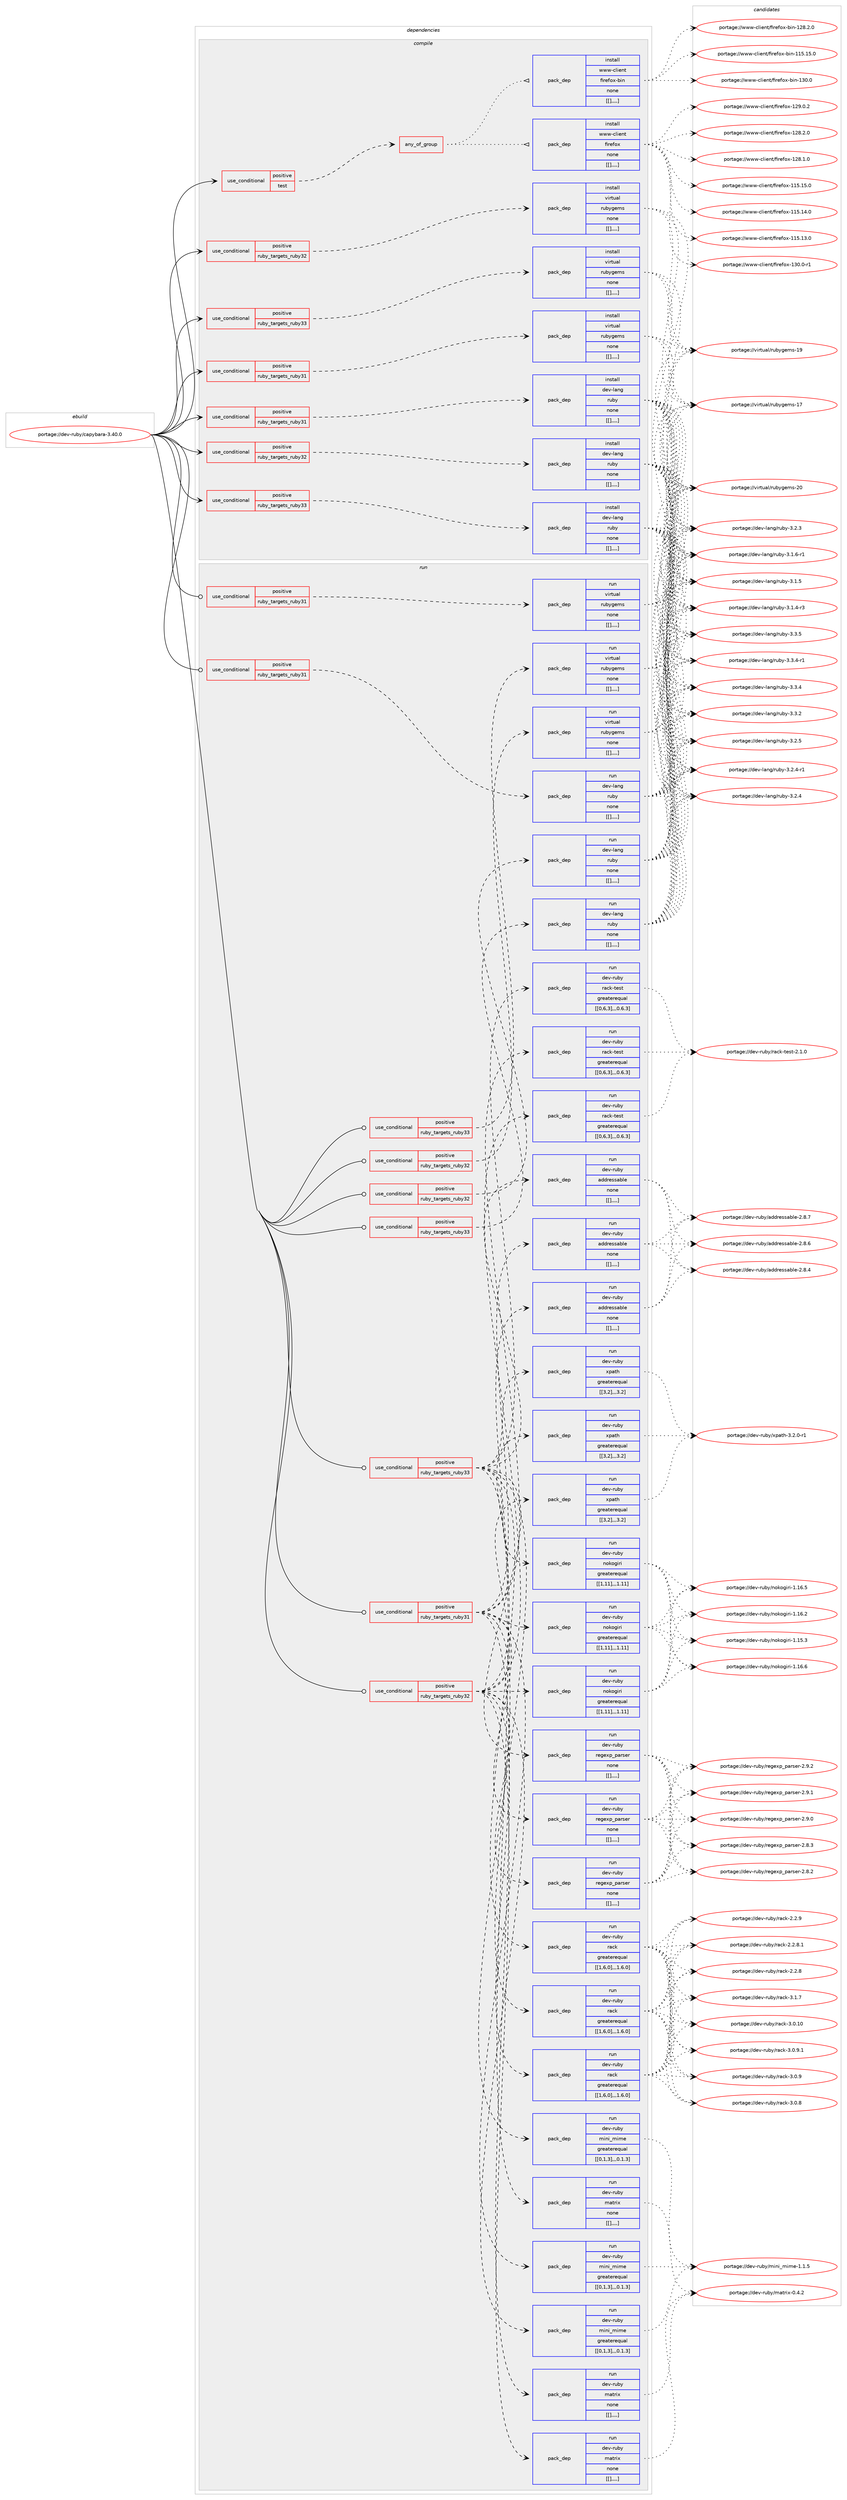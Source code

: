 digraph prolog {

# *************
# Graph options
# *************

newrank=true;
concentrate=true;
compound=true;
graph [rankdir=LR,fontname=Helvetica,fontsize=10,ranksep=1.5];#, ranksep=2.5, nodesep=0.2];
edge  [arrowhead=vee];
node  [fontname=Helvetica,fontsize=10];

# **********
# The ebuild
# **********

subgraph cluster_leftcol {
color=gray;
label=<<i>ebuild</i>>;
id [label="portage://dev-ruby/capybara-3.40.0", color=red, width=4, href="../dev-ruby/capybara-3.40.0.svg"];
}

# ****************
# The dependencies
# ****************

subgraph cluster_midcol {
color=gray;
label=<<i>dependencies</i>>;
subgraph cluster_compile {
fillcolor="#eeeeee";
style=filled;
label=<<i>compile</i>>;
subgraph cond46509 {
dependency181033 [label=<<TABLE BORDER="0" CELLBORDER="1" CELLSPACING="0" CELLPADDING="4"><TR><TD ROWSPAN="3" CELLPADDING="10">use_conditional</TD></TR><TR><TD>positive</TD></TR><TR><TD>ruby_targets_ruby31</TD></TR></TABLE>>, shape=none, color=red];
subgraph pack133240 {
dependency181034 [label=<<TABLE BORDER="0" CELLBORDER="1" CELLSPACING="0" CELLPADDING="4" WIDTH="220"><TR><TD ROWSPAN="6" CELLPADDING="30">pack_dep</TD></TR><TR><TD WIDTH="110">install</TD></TR><TR><TD>dev-lang</TD></TR><TR><TD>ruby</TD></TR><TR><TD>none</TD></TR><TR><TD>[[],,,,]</TD></TR></TABLE>>, shape=none, color=blue];
}
dependency181033:e -> dependency181034:w [weight=20,style="dashed",arrowhead="vee"];
}
id:e -> dependency181033:w [weight=20,style="solid",arrowhead="vee"];
subgraph cond46510 {
dependency181035 [label=<<TABLE BORDER="0" CELLBORDER="1" CELLSPACING="0" CELLPADDING="4"><TR><TD ROWSPAN="3" CELLPADDING="10">use_conditional</TD></TR><TR><TD>positive</TD></TR><TR><TD>ruby_targets_ruby31</TD></TR></TABLE>>, shape=none, color=red];
subgraph pack133241 {
dependency181036 [label=<<TABLE BORDER="0" CELLBORDER="1" CELLSPACING="0" CELLPADDING="4" WIDTH="220"><TR><TD ROWSPAN="6" CELLPADDING="30">pack_dep</TD></TR><TR><TD WIDTH="110">install</TD></TR><TR><TD>virtual</TD></TR><TR><TD>rubygems</TD></TR><TR><TD>none</TD></TR><TR><TD>[[],,,,]</TD></TR></TABLE>>, shape=none, color=blue];
}
dependency181035:e -> dependency181036:w [weight=20,style="dashed",arrowhead="vee"];
}
id:e -> dependency181035:w [weight=20,style="solid",arrowhead="vee"];
subgraph cond46511 {
dependency181037 [label=<<TABLE BORDER="0" CELLBORDER="1" CELLSPACING="0" CELLPADDING="4"><TR><TD ROWSPAN="3" CELLPADDING="10">use_conditional</TD></TR><TR><TD>positive</TD></TR><TR><TD>ruby_targets_ruby32</TD></TR></TABLE>>, shape=none, color=red];
subgraph pack133242 {
dependency181038 [label=<<TABLE BORDER="0" CELLBORDER="1" CELLSPACING="0" CELLPADDING="4" WIDTH="220"><TR><TD ROWSPAN="6" CELLPADDING="30">pack_dep</TD></TR><TR><TD WIDTH="110">install</TD></TR><TR><TD>dev-lang</TD></TR><TR><TD>ruby</TD></TR><TR><TD>none</TD></TR><TR><TD>[[],,,,]</TD></TR></TABLE>>, shape=none, color=blue];
}
dependency181037:e -> dependency181038:w [weight=20,style="dashed",arrowhead="vee"];
}
id:e -> dependency181037:w [weight=20,style="solid",arrowhead="vee"];
subgraph cond46512 {
dependency181039 [label=<<TABLE BORDER="0" CELLBORDER="1" CELLSPACING="0" CELLPADDING="4"><TR><TD ROWSPAN="3" CELLPADDING="10">use_conditional</TD></TR><TR><TD>positive</TD></TR><TR><TD>ruby_targets_ruby32</TD></TR></TABLE>>, shape=none, color=red];
subgraph pack133243 {
dependency181040 [label=<<TABLE BORDER="0" CELLBORDER="1" CELLSPACING="0" CELLPADDING="4" WIDTH="220"><TR><TD ROWSPAN="6" CELLPADDING="30">pack_dep</TD></TR><TR><TD WIDTH="110">install</TD></TR><TR><TD>virtual</TD></TR><TR><TD>rubygems</TD></TR><TR><TD>none</TD></TR><TR><TD>[[],,,,]</TD></TR></TABLE>>, shape=none, color=blue];
}
dependency181039:e -> dependency181040:w [weight=20,style="dashed",arrowhead="vee"];
}
id:e -> dependency181039:w [weight=20,style="solid",arrowhead="vee"];
subgraph cond46513 {
dependency181041 [label=<<TABLE BORDER="0" CELLBORDER="1" CELLSPACING="0" CELLPADDING="4"><TR><TD ROWSPAN="3" CELLPADDING="10">use_conditional</TD></TR><TR><TD>positive</TD></TR><TR><TD>ruby_targets_ruby33</TD></TR></TABLE>>, shape=none, color=red];
subgraph pack133244 {
dependency181042 [label=<<TABLE BORDER="0" CELLBORDER="1" CELLSPACING="0" CELLPADDING="4" WIDTH="220"><TR><TD ROWSPAN="6" CELLPADDING="30">pack_dep</TD></TR><TR><TD WIDTH="110">install</TD></TR><TR><TD>dev-lang</TD></TR><TR><TD>ruby</TD></TR><TR><TD>none</TD></TR><TR><TD>[[],,,,]</TD></TR></TABLE>>, shape=none, color=blue];
}
dependency181041:e -> dependency181042:w [weight=20,style="dashed",arrowhead="vee"];
}
id:e -> dependency181041:w [weight=20,style="solid",arrowhead="vee"];
subgraph cond46514 {
dependency181043 [label=<<TABLE BORDER="0" CELLBORDER="1" CELLSPACING="0" CELLPADDING="4"><TR><TD ROWSPAN="3" CELLPADDING="10">use_conditional</TD></TR><TR><TD>positive</TD></TR><TR><TD>ruby_targets_ruby33</TD></TR></TABLE>>, shape=none, color=red];
subgraph pack133245 {
dependency181044 [label=<<TABLE BORDER="0" CELLBORDER="1" CELLSPACING="0" CELLPADDING="4" WIDTH="220"><TR><TD ROWSPAN="6" CELLPADDING="30">pack_dep</TD></TR><TR><TD WIDTH="110">install</TD></TR><TR><TD>virtual</TD></TR><TR><TD>rubygems</TD></TR><TR><TD>none</TD></TR><TR><TD>[[],,,,]</TD></TR></TABLE>>, shape=none, color=blue];
}
dependency181043:e -> dependency181044:w [weight=20,style="dashed",arrowhead="vee"];
}
id:e -> dependency181043:w [weight=20,style="solid",arrowhead="vee"];
subgraph cond46515 {
dependency181045 [label=<<TABLE BORDER="0" CELLBORDER="1" CELLSPACING="0" CELLPADDING="4"><TR><TD ROWSPAN="3" CELLPADDING="10">use_conditional</TD></TR><TR><TD>positive</TD></TR><TR><TD>test</TD></TR></TABLE>>, shape=none, color=red];
subgraph any1134 {
dependency181046 [label=<<TABLE BORDER="0" CELLBORDER="1" CELLSPACING="0" CELLPADDING="4"><TR><TD CELLPADDING="10">any_of_group</TD></TR></TABLE>>, shape=none, color=red];subgraph pack133246 {
dependency181047 [label=<<TABLE BORDER="0" CELLBORDER="1" CELLSPACING="0" CELLPADDING="4" WIDTH="220"><TR><TD ROWSPAN="6" CELLPADDING="30">pack_dep</TD></TR><TR><TD WIDTH="110">install</TD></TR><TR><TD>www-client</TD></TR><TR><TD>firefox</TD></TR><TR><TD>none</TD></TR><TR><TD>[[],,,,]</TD></TR></TABLE>>, shape=none, color=blue];
}
dependency181046:e -> dependency181047:w [weight=20,style="dotted",arrowhead="oinv"];
subgraph pack133247 {
dependency181048 [label=<<TABLE BORDER="0" CELLBORDER="1" CELLSPACING="0" CELLPADDING="4" WIDTH="220"><TR><TD ROWSPAN="6" CELLPADDING="30">pack_dep</TD></TR><TR><TD WIDTH="110">install</TD></TR><TR><TD>www-client</TD></TR><TR><TD>firefox-bin</TD></TR><TR><TD>none</TD></TR><TR><TD>[[],,,,]</TD></TR></TABLE>>, shape=none, color=blue];
}
dependency181046:e -> dependency181048:w [weight=20,style="dotted",arrowhead="oinv"];
}
dependency181045:e -> dependency181046:w [weight=20,style="dashed",arrowhead="vee"];
}
id:e -> dependency181045:w [weight=20,style="solid",arrowhead="vee"];
}
subgraph cluster_compileandrun {
fillcolor="#eeeeee";
style=filled;
label=<<i>compile and run</i>>;
}
subgraph cluster_run {
fillcolor="#eeeeee";
style=filled;
label=<<i>run</i>>;
subgraph cond46516 {
dependency181049 [label=<<TABLE BORDER="0" CELLBORDER="1" CELLSPACING="0" CELLPADDING="4"><TR><TD ROWSPAN="3" CELLPADDING="10">use_conditional</TD></TR><TR><TD>positive</TD></TR><TR><TD>ruby_targets_ruby31</TD></TR></TABLE>>, shape=none, color=red];
subgraph pack133248 {
dependency181050 [label=<<TABLE BORDER="0" CELLBORDER="1" CELLSPACING="0" CELLPADDING="4" WIDTH="220"><TR><TD ROWSPAN="6" CELLPADDING="30">pack_dep</TD></TR><TR><TD WIDTH="110">run</TD></TR><TR><TD>dev-lang</TD></TR><TR><TD>ruby</TD></TR><TR><TD>none</TD></TR><TR><TD>[[],,,,]</TD></TR></TABLE>>, shape=none, color=blue];
}
dependency181049:e -> dependency181050:w [weight=20,style="dashed",arrowhead="vee"];
}
id:e -> dependency181049:w [weight=20,style="solid",arrowhead="odot"];
subgraph cond46517 {
dependency181051 [label=<<TABLE BORDER="0" CELLBORDER="1" CELLSPACING="0" CELLPADDING="4"><TR><TD ROWSPAN="3" CELLPADDING="10">use_conditional</TD></TR><TR><TD>positive</TD></TR><TR><TD>ruby_targets_ruby31</TD></TR></TABLE>>, shape=none, color=red];
subgraph pack133249 {
dependency181052 [label=<<TABLE BORDER="0" CELLBORDER="1" CELLSPACING="0" CELLPADDING="4" WIDTH="220"><TR><TD ROWSPAN="6" CELLPADDING="30">pack_dep</TD></TR><TR><TD WIDTH="110">run</TD></TR><TR><TD>dev-ruby</TD></TR><TR><TD>addressable</TD></TR><TR><TD>none</TD></TR><TR><TD>[[],,,,]</TD></TR></TABLE>>, shape=none, color=blue];
}
dependency181051:e -> dependency181052:w [weight=20,style="dashed",arrowhead="vee"];
subgraph pack133250 {
dependency181053 [label=<<TABLE BORDER="0" CELLBORDER="1" CELLSPACING="0" CELLPADDING="4" WIDTH="220"><TR><TD ROWSPAN="6" CELLPADDING="30">pack_dep</TD></TR><TR><TD WIDTH="110">run</TD></TR><TR><TD>dev-ruby</TD></TR><TR><TD>matrix</TD></TR><TR><TD>none</TD></TR><TR><TD>[[],,,,]</TD></TR></TABLE>>, shape=none, color=blue];
}
dependency181051:e -> dependency181053:w [weight=20,style="dashed",arrowhead="vee"];
subgraph pack133251 {
dependency181054 [label=<<TABLE BORDER="0" CELLBORDER="1" CELLSPACING="0" CELLPADDING="4" WIDTH="220"><TR><TD ROWSPAN="6" CELLPADDING="30">pack_dep</TD></TR><TR><TD WIDTH="110">run</TD></TR><TR><TD>dev-ruby</TD></TR><TR><TD>mini_mime</TD></TR><TR><TD>greaterequal</TD></TR><TR><TD>[[0,1,3],,,0.1.3]</TD></TR></TABLE>>, shape=none, color=blue];
}
dependency181051:e -> dependency181054:w [weight=20,style="dashed",arrowhead="vee"];
subgraph pack133252 {
dependency181055 [label=<<TABLE BORDER="0" CELLBORDER="1" CELLSPACING="0" CELLPADDING="4" WIDTH="220"><TR><TD ROWSPAN="6" CELLPADDING="30">pack_dep</TD></TR><TR><TD WIDTH="110">run</TD></TR><TR><TD>dev-ruby</TD></TR><TR><TD>nokogiri</TD></TR><TR><TD>greaterequal</TD></TR><TR><TD>[[1,11],,,1.11]</TD></TR></TABLE>>, shape=none, color=blue];
}
dependency181051:e -> dependency181055:w [weight=20,style="dashed",arrowhead="vee"];
subgraph pack133253 {
dependency181056 [label=<<TABLE BORDER="0" CELLBORDER="1" CELLSPACING="0" CELLPADDING="4" WIDTH="220"><TR><TD ROWSPAN="6" CELLPADDING="30">pack_dep</TD></TR><TR><TD WIDTH="110">run</TD></TR><TR><TD>dev-ruby</TD></TR><TR><TD>rack</TD></TR><TR><TD>greaterequal</TD></TR><TR><TD>[[1,6,0],,,1.6.0]</TD></TR></TABLE>>, shape=none, color=blue];
}
dependency181051:e -> dependency181056:w [weight=20,style="dashed",arrowhead="vee"];
subgraph pack133254 {
dependency181057 [label=<<TABLE BORDER="0" CELLBORDER="1" CELLSPACING="0" CELLPADDING="4" WIDTH="220"><TR><TD ROWSPAN="6" CELLPADDING="30">pack_dep</TD></TR><TR><TD WIDTH="110">run</TD></TR><TR><TD>dev-ruby</TD></TR><TR><TD>rack-test</TD></TR><TR><TD>greaterequal</TD></TR><TR><TD>[[0,6,3],,,0.6.3]</TD></TR></TABLE>>, shape=none, color=blue];
}
dependency181051:e -> dependency181057:w [weight=20,style="dashed",arrowhead="vee"];
subgraph pack133255 {
dependency181058 [label=<<TABLE BORDER="0" CELLBORDER="1" CELLSPACING="0" CELLPADDING="4" WIDTH="220"><TR><TD ROWSPAN="6" CELLPADDING="30">pack_dep</TD></TR><TR><TD WIDTH="110">run</TD></TR><TR><TD>dev-ruby</TD></TR><TR><TD>regexp_parser</TD></TR><TR><TD>none</TD></TR><TR><TD>[[],,,,]</TD></TR></TABLE>>, shape=none, color=blue];
}
dependency181051:e -> dependency181058:w [weight=20,style="dashed",arrowhead="vee"];
subgraph pack133256 {
dependency181059 [label=<<TABLE BORDER="0" CELLBORDER="1" CELLSPACING="0" CELLPADDING="4" WIDTH="220"><TR><TD ROWSPAN="6" CELLPADDING="30">pack_dep</TD></TR><TR><TD WIDTH="110">run</TD></TR><TR><TD>dev-ruby</TD></TR><TR><TD>xpath</TD></TR><TR><TD>greaterequal</TD></TR><TR><TD>[[3,2],,,3.2]</TD></TR></TABLE>>, shape=none, color=blue];
}
dependency181051:e -> dependency181059:w [weight=20,style="dashed",arrowhead="vee"];
}
id:e -> dependency181051:w [weight=20,style="solid",arrowhead="odot"];
subgraph cond46518 {
dependency181060 [label=<<TABLE BORDER="0" CELLBORDER="1" CELLSPACING="0" CELLPADDING="4"><TR><TD ROWSPAN="3" CELLPADDING="10">use_conditional</TD></TR><TR><TD>positive</TD></TR><TR><TD>ruby_targets_ruby31</TD></TR></TABLE>>, shape=none, color=red];
subgraph pack133257 {
dependency181061 [label=<<TABLE BORDER="0" CELLBORDER="1" CELLSPACING="0" CELLPADDING="4" WIDTH="220"><TR><TD ROWSPAN="6" CELLPADDING="30">pack_dep</TD></TR><TR><TD WIDTH="110">run</TD></TR><TR><TD>virtual</TD></TR><TR><TD>rubygems</TD></TR><TR><TD>none</TD></TR><TR><TD>[[],,,,]</TD></TR></TABLE>>, shape=none, color=blue];
}
dependency181060:e -> dependency181061:w [weight=20,style="dashed",arrowhead="vee"];
}
id:e -> dependency181060:w [weight=20,style="solid",arrowhead="odot"];
subgraph cond46519 {
dependency181062 [label=<<TABLE BORDER="0" CELLBORDER="1" CELLSPACING="0" CELLPADDING="4"><TR><TD ROWSPAN="3" CELLPADDING="10">use_conditional</TD></TR><TR><TD>positive</TD></TR><TR><TD>ruby_targets_ruby32</TD></TR></TABLE>>, shape=none, color=red];
subgraph pack133258 {
dependency181063 [label=<<TABLE BORDER="0" CELLBORDER="1" CELLSPACING="0" CELLPADDING="4" WIDTH="220"><TR><TD ROWSPAN="6" CELLPADDING="30">pack_dep</TD></TR><TR><TD WIDTH="110">run</TD></TR><TR><TD>dev-lang</TD></TR><TR><TD>ruby</TD></TR><TR><TD>none</TD></TR><TR><TD>[[],,,,]</TD></TR></TABLE>>, shape=none, color=blue];
}
dependency181062:e -> dependency181063:w [weight=20,style="dashed",arrowhead="vee"];
}
id:e -> dependency181062:w [weight=20,style="solid",arrowhead="odot"];
subgraph cond46520 {
dependency181064 [label=<<TABLE BORDER="0" CELLBORDER="1" CELLSPACING="0" CELLPADDING="4"><TR><TD ROWSPAN="3" CELLPADDING="10">use_conditional</TD></TR><TR><TD>positive</TD></TR><TR><TD>ruby_targets_ruby32</TD></TR></TABLE>>, shape=none, color=red];
subgraph pack133259 {
dependency181065 [label=<<TABLE BORDER="0" CELLBORDER="1" CELLSPACING="0" CELLPADDING="4" WIDTH="220"><TR><TD ROWSPAN="6" CELLPADDING="30">pack_dep</TD></TR><TR><TD WIDTH="110">run</TD></TR><TR><TD>dev-ruby</TD></TR><TR><TD>addressable</TD></TR><TR><TD>none</TD></TR><TR><TD>[[],,,,]</TD></TR></TABLE>>, shape=none, color=blue];
}
dependency181064:e -> dependency181065:w [weight=20,style="dashed",arrowhead="vee"];
subgraph pack133260 {
dependency181066 [label=<<TABLE BORDER="0" CELLBORDER="1" CELLSPACING="0" CELLPADDING="4" WIDTH="220"><TR><TD ROWSPAN="6" CELLPADDING="30">pack_dep</TD></TR><TR><TD WIDTH="110">run</TD></TR><TR><TD>dev-ruby</TD></TR><TR><TD>matrix</TD></TR><TR><TD>none</TD></TR><TR><TD>[[],,,,]</TD></TR></TABLE>>, shape=none, color=blue];
}
dependency181064:e -> dependency181066:w [weight=20,style="dashed",arrowhead="vee"];
subgraph pack133261 {
dependency181067 [label=<<TABLE BORDER="0" CELLBORDER="1" CELLSPACING="0" CELLPADDING="4" WIDTH="220"><TR><TD ROWSPAN="6" CELLPADDING="30">pack_dep</TD></TR><TR><TD WIDTH="110">run</TD></TR><TR><TD>dev-ruby</TD></TR><TR><TD>mini_mime</TD></TR><TR><TD>greaterequal</TD></TR><TR><TD>[[0,1,3],,,0.1.3]</TD></TR></TABLE>>, shape=none, color=blue];
}
dependency181064:e -> dependency181067:w [weight=20,style="dashed",arrowhead="vee"];
subgraph pack133262 {
dependency181068 [label=<<TABLE BORDER="0" CELLBORDER="1" CELLSPACING="0" CELLPADDING="4" WIDTH="220"><TR><TD ROWSPAN="6" CELLPADDING="30">pack_dep</TD></TR><TR><TD WIDTH="110">run</TD></TR><TR><TD>dev-ruby</TD></TR><TR><TD>nokogiri</TD></TR><TR><TD>greaterequal</TD></TR><TR><TD>[[1,11],,,1.11]</TD></TR></TABLE>>, shape=none, color=blue];
}
dependency181064:e -> dependency181068:w [weight=20,style="dashed",arrowhead="vee"];
subgraph pack133263 {
dependency181069 [label=<<TABLE BORDER="0" CELLBORDER="1" CELLSPACING="0" CELLPADDING="4" WIDTH="220"><TR><TD ROWSPAN="6" CELLPADDING="30">pack_dep</TD></TR><TR><TD WIDTH="110">run</TD></TR><TR><TD>dev-ruby</TD></TR><TR><TD>rack</TD></TR><TR><TD>greaterequal</TD></TR><TR><TD>[[1,6,0],,,1.6.0]</TD></TR></TABLE>>, shape=none, color=blue];
}
dependency181064:e -> dependency181069:w [weight=20,style="dashed",arrowhead="vee"];
subgraph pack133264 {
dependency181070 [label=<<TABLE BORDER="0" CELLBORDER="1" CELLSPACING="0" CELLPADDING="4" WIDTH="220"><TR><TD ROWSPAN="6" CELLPADDING="30">pack_dep</TD></TR><TR><TD WIDTH="110">run</TD></TR><TR><TD>dev-ruby</TD></TR><TR><TD>rack-test</TD></TR><TR><TD>greaterequal</TD></TR><TR><TD>[[0,6,3],,,0.6.3]</TD></TR></TABLE>>, shape=none, color=blue];
}
dependency181064:e -> dependency181070:w [weight=20,style="dashed",arrowhead="vee"];
subgraph pack133265 {
dependency181071 [label=<<TABLE BORDER="0" CELLBORDER="1" CELLSPACING="0" CELLPADDING="4" WIDTH="220"><TR><TD ROWSPAN="6" CELLPADDING="30">pack_dep</TD></TR><TR><TD WIDTH="110">run</TD></TR><TR><TD>dev-ruby</TD></TR><TR><TD>regexp_parser</TD></TR><TR><TD>none</TD></TR><TR><TD>[[],,,,]</TD></TR></TABLE>>, shape=none, color=blue];
}
dependency181064:e -> dependency181071:w [weight=20,style="dashed",arrowhead="vee"];
subgraph pack133266 {
dependency181072 [label=<<TABLE BORDER="0" CELLBORDER="1" CELLSPACING="0" CELLPADDING="4" WIDTH="220"><TR><TD ROWSPAN="6" CELLPADDING="30">pack_dep</TD></TR><TR><TD WIDTH="110">run</TD></TR><TR><TD>dev-ruby</TD></TR><TR><TD>xpath</TD></TR><TR><TD>greaterequal</TD></TR><TR><TD>[[3,2],,,3.2]</TD></TR></TABLE>>, shape=none, color=blue];
}
dependency181064:e -> dependency181072:w [weight=20,style="dashed",arrowhead="vee"];
}
id:e -> dependency181064:w [weight=20,style="solid",arrowhead="odot"];
subgraph cond46521 {
dependency181073 [label=<<TABLE BORDER="0" CELLBORDER="1" CELLSPACING="0" CELLPADDING="4"><TR><TD ROWSPAN="3" CELLPADDING="10">use_conditional</TD></TR><TR><TD>positive</TD></TR><TR><TD>ruby_targets_ruby32</TD></TR></TABLE>>, shape=none, color=red];
subgraph pack133267 {
dependency181074 [label=<<TABLE BORDER="0" CELLBORDER="1" CELLSPACING="0" CELLPADDING="4" WIDTH="220"><TR><TD ROWSPAN="6" CELLPADDING="30">pack_dep</TD></TR><TR><TD WIDTH="110">run</TD></TR><TR><TD>virtual</TD></TR><TR><TD>rubygems</TD></TR><TR><TD>none</TD></TR><TR><TD>[[],,,,]</TD></TR></TABLE>>, shape=none, color=blue];
}
dependency181073:e -> dependency181074:w [weight=20,style="dashed",arrowhead="vee"];
}
id:e -> dependency181073:w [weight=20,style="solid",arrowhead="odot"];
subgraph cond46522 {
dependency181075 [label=<<TABLE BORDER="0" CELLBORDER="1" CELLSPACING="0" CELLPADDING="4"><TR><TD ROWSPAN="3" CELLPADDING="10">use_conditional</TD></TR><TR><TD>positive</TD></TR><TR><TD>ruby_targets_ruby33</TD></TR></TABLE>>, shape=none, color=red];
subgraph pack133268 {
dependency181076 [label=<<TABLE BORDER="0" CELLBORDER="1" CELLSPACING="0" CELLPADDING="4" WIDTH="220"><TR><TD ROWSPAN="6" CELLPADDING="30">pack_dep</TD></TR><TR><TD WIDTH="110">run</TD></TR><TR><TD>dev-lang</TD></TR><TR><TD>ruby</TD></TR><TR><TD>none</TD></TR><TR><TD>[[],,,,]</TD></TR></TABLE>>, shape=none, color=blue];
}
dependency181075:e -> dependency181076:w [weight=20,style="dashed",arrowhead="vee"];
}
id:e -> dependency181075:w [weight=20,style="solid",arrowhead="odot"];
subgraph cond46523 {
dependency181077 [label=<<TABLE BORDER="0" CELLBORDER="1" CELLSPACING="0" CELLPADDING="4"><TR><TD ROWSPAN="3" CELLPADDING="10">use_conditional</TD></TR><TR><TD>positive</TD></TR><TR><TD>ruby_targets_ruby33</TD></TR></TABLE>>, shape=none, color=red];
subgraph pack133269 {
dependency181078 [label=<<TABLE BORDER="0" CELLBORDER="1" CELLSPACING="0" CELLPADDING="4" WIDTH="220"><TR><TD ROWSPAN="6" CELLPADDING="30">pack_dep</TD></TR><TR><TD WIDTH="110">run</TD></TR><TR><TD>dev-ruby</TD></TR><TR><TD>addressable</TD></TR><TR><TD>none</TD></TR><TR><TD>[[],,,,]</TD></TR></TABLE>>, shape=none, color=blue];
}
dependency181077:e -> dependency181078:w [weight=20,style="dashed",arrowhead="vee"];
subgraph pack133270 {
dependency181079 [label=<<TABLE BORDER="0" CELLBORDER="1" CELLSPACING="0" CELLPADDING="4" WIDTH="220"><TR><TD ROWSPAN="6" CELLPADDING="30">pack_dep</TD></TR><TR><TD WIDTH="110">run</TD></TR><TR><TD>dev-ruby</TD></TR><TR><TD>matrix</TD></TR><TR><TD>none</TD></TR><TR><TD>[[],,,,]</TD></TR></TABLE>>, shape=none, color=blue];
}
dependency181077:e -> dependency181079:w [weight=20,style="dashed",arrowhead="vee"];
subgraph pack133271 {
dependency181080 [label=<<TABLE BORDER="0" CELLBORDER="1" CELLSPACING="0" CELLPADDING="4" WIDTH="220"><TR><TD ROWSPAN="6" CELLPADDING="30">pack_dep</TD></TR><TR><TD WIDTH="110">run</TD></TR><TR><TD>dev-ruby</TD></TR><TR><TD>mini_mime</TD></TR><TR><TD>greaterequal</TD></TR><TR><TD>[[0,1,3],,,0.1.3]</TD></TR></TABLE>>, shape=none, color=blue];
}
dependency181077:e -> dependency181080:w [weight=20,style="dashed",arrowhead="vee"];
subgraph pack133272 {
dependency181081 [label=<<TABLE BORDER="0" CELLBORDER="1" CELLSPACING="0" CELLPADDING="4" WIDTH="220"><TR><TD ROWSPAN="6" CELLPADDING="30">pack_dep</TD></TR><TR><TD WIDTH="110">run</TD></TR><TR><TD>dev-ruby</TD></TR><TR><TD>nokogiri</TD></TR><TR><TD>greaterequal</TD></TR><TR><TD>[[1,11],,,1.11]</TD></TR></TABLE>>, shape=none, color=blue];
}
dependency181077:e -> dependency181081:w [weight=20,style="dashed",arrowhead="vee"];
subgraph pack133273 {
dependency181082 [label=<<TABLE BORDER="0" CELLBORDER="1" CELLSPACING="0" CELLPADDING="4" WIDTH="220"><TR><TD ROWSPAN="6" CELLPADDING="30">pack_dep</TD></TR><TR><TD WIDTH="110">run</TD></TR><TR><TD>dev-ruby</TD></TR><TR><TD>rack</TD></TR><TR><TD>greaterequal</TD></TR><TR><TD>[[1,6,0],,,1.6.0]</TD></TR></TABLE>>, shape=none, color=blue];
}
dependency181077:e -> dependency181082:w [weight=20,style="dashed",arrowhead="vee"];
subgraph pack133274 {
dependency181083 [label=<<TABLE BORDER="0" CELLBORDER="1" CELLSPACING="0" CELLPADDING="4" WIDTH="220"><TR><TD ROWSPAN="6" CELLPADDING="30">pack_dep</TD></TR><TR><TD WIDTH="110">run</TD></TR><TR><TD>dev-ruby</TD></TR><TR><TD>rack-test</TD></TR><TR><TD>greaterequal</TD></TR><TR><TD>[[0,6,3],,,0.6.3]</TD></TR></TABLE>>, shape=none, color=blue];
}
dependency181077:e -> dependency181083:w [weight=20,style="dashed",arrowhead="vee"];
subgraph pack133275 {
dependency181084 [label=<<TABLE BORDER="0" CELLBORDER="1" CELLSPACING="0" CELLPADDING="4" WIDTH="220"><TR><TD ROWSPAN="6" CELLPADDING="30">pack_dep</TD></TR><TR><TD WIDTH="110">run</TD></TR><TR><TD>dev-ruby</TD></TR><TR><TD>regexp_parser</TD></TR><TR><TD>none</TD></TR><TR><TD>[[],,,,]</TD></TR></TABLE>>, shape=none, color=blue];
}
dependency181077:e -> dependency181084:w [weight=20,style="dashed",arrowhead="vee"];
subgraph pack133276 {
dependency181085 [label=<<TABLE BORDER="0" CELLBORDER="1" CELLSPACING="0" CELLPADDING="4" WIDTH="220"><TR><TD ROWSPAN="6" CELLPADDING="30">pack_dep</TD></TR><TR><TD WIDTH="110">run</TD></TR><TR><TD>dev-ruby</TD></TR><TR><TD>xpath</TD></TR><TR><TD>greaterequal</TD></TR><TR><TD>[[3,2],,,3.2]</TD></TR></TABLE>>, shape=none, color=blue];
}
dependency181077:e -> dependency181085:w [weight=20,style="dashed",arrowhead="vee"];
}
id:e -> dependency181077:w [weight=20,style="solid",arrowhead="odot"];
subgraph cond46524 {
dependency181086 [label=<<TABLE BORDER="0" CELLBORDER="1" CELLSPACING="0" CELLPADDING="4"><TR><TD ROWSPAN="3" CELLPADDING="10">use_conditional</TD></TR><TR><TD>positive</TD></TR><TR><TD>ruby_targets_ruby33</TD></TR></TABLE>>, shape=none, color=red];
subgraph pack133277 {
dependency181087 [label=<<TABLE BORDER="0" CELLBORDER="1" CELLSPACING="0" CELLPADDING="4" WIDTH="220"><TR><TD ROWSPAN="6" CELLPADDING="30">pack_dep</TD></TR><TR><TD WIDTH="110">run</TD></TR><TR><TD>virtual</TD></TR><TR><TD>rubygems</TD></TR><TR><TD>none</TD></TR><TR><TD>[[],,,,]</TD></TR></TABLE>>, shape=none, color=blue];
}
dependency181086:e -> dependency181087:w [weight=20,style="dashed",arrowhead="vee"];
}
id:e -> dependency181086:w [weight=20,style="solid",arrowhead="odot"];
}
}

# **************
# The candidates
# **************

subgraph cluster_choices {
rank=same;
color=gray;
label=<<i>candidates</i>>;

subgraph choice133240 {
color=black;
nodesep=1;
choice10010111845108971101034711411798121455146514653 [label="portage://dev-lang/ruby-3.3.5", color=red, width=4,href="../dev-lang/ruby-3.3.5.svg"];
choice100101118451089711010347114117981214551465146524511449 [label="portage://dev-lang/ruby-3.3.4-r1", color=red, width=4,href="../dev-lang/ruby-3.3.4-r1.svg"];
choice10010111845108971101034711411798121455146514652 [label="portage://dev-lang/ruby-3.3.4", color=red, width=4,href="../dev-lang/ruby-3.3.4.svg"];
choice10010111845108971101034711411798121455146514650 [label="portage://dev-lang/ruby-3.3.2", color=red, width=4,href="../dev-lang/ruby-3.3.2.svg"];
choice10010111845108971101034711411798121455146504653 [label="portage://dev-lang/ruby-3.2.5", color=red, width=4,href="../dev-lang/ruby-3.2.5.svg"];
choice100101118451089711010347114117981214551465046524511449 [label="portage://dev-lang/ruby-3.2.4-r1", color=red, width=4,href="../dev-lang/ruby-3.2.4-r1.svg"];
choice10010111845108971101034711411798121455146504652 [label="portage://dev-lang/ruby-3.2.4", color=red, width=4,href="../dev-lang/ruby-3.2.4.svg"];
choice10010111845108971101034711411798121455146504651 [label="portage://dev-lang/ruby-3.2.3", color=red, width=4,href="../dev-lang/ruby-3.2.3.svg"];
choice100101118451089711010347114117981214551464946544511449 [label="portage://dev-lang/ruby-3.1.6-r1", color=red, width=4,href="../dev-lang/ruby-3.1.6-r1.svg"];
choice10010111845108971101034711411798121455146494653 [label="portage://dev-lang/ruby-3.1.5", color=red, width=4,href="../dev-lang/ruby-3.1.5.svg"];
choice100101118451089711010347114117981214551464946524511451 [label="portage://dev-lang/ruby-3.1.4-r3", color=red, width=4,href="../dev-lang/ruby-3.1.4-r3.svg"];
dependency181034:e -> choice10010111845108971101034711411798121455146514653:w [style=dotted,weight="100"];
dependency181034:e -> choice100101118451089711010347114117981214551465146524511449:w [style=dotted,weight="100"];
dependency181034:e -> choice10010111845108971101034711411798121455146514652:w [style=dotted,weight="100"];
dependency181034:e -> choice10010111845108971101034711411798121455146514650:w [style=dotted,weight="100"];
dependency181034:e -> choice10010111845108971101034711411798121455146504653:w [style=dotted,weight="100"];
dependency181034:e -> choice100101118451089711010347114117981214551465046524511449:w [style=dotted,weight="100"];
dependency181034:e -> choice10010111845108971101034711411798121455146504652:w [style=dotted,weight="100"];
dependency181034:e -> choice10010111845108971101034711411798121455146504651:w [style=dotted,weight="100"];
dependency181034:e -> choice100101118451089711010347114117981214551464946544511449:w [style=dotted,weight="100"];
dependency181034:e -> choice10010111845108971101034711411798121455146494653:w [style=dotted,weight="100"];
dependency181034:e -> choice100101118451089711010347114117981214551464946524511451:w [style=dotted,weight="100"];
}
subgraph choice133241 {
color=black;
nodesep=1;
choice118105114116117971084711411798121103101109115455048 [label="portage://virtual/rubygems-20", color=red, width=4,href="../virtual/rubygems-20.svg"];
choice118105114116117971084711411798121103101109115454957 [label="portage://virtual/rubygems-19", color=red, width=4,href="../virtual/rubygems-19.svg"];
choice118105114116117971084711411798121103101109115454955 [label="portage://virtual/rubygems-17", color=red, width=4,href="../virtual/rubygems-17.svg"];
dependency181036:e -> choice118105114116117971084711411798121103101109115455048:w [style=dotted,weight="100"];
dependency181036:e -> choice118105114116117971084711411798121103101109115454957:w [style=dotted,weight="100"];
dependency181036:e -> choice118105114116117971084711411798121103101109115454955:w [style=dotted,weight="100"];
}
subgraph choice133242 {
color=black;
nodesep=1;
choice10010111845108971101034711411798121455146514653 [label="portage://dev-lang/ruby-3.3.5", color=red, width=4,href="../dev-lang/ruby-3.3.5.svg"];
choice100101118451089711010347114117981214551465146524511449 [label="portage://dev-lang/ruby-3.3.4-r1", color=red, width=4,href="../dev-lang/ruby-3.3.4-r1.svg"];
choice10010111845108971101034711411798121455146514652 [label="portage://dev-lang/ruby-3.3.4", color=red, width=4,href="../dev-lang/ruby-3.3.4.svg"];
choice10010111845108971101034711411798121455146514650 [label="portage://dev-lang/ruby-3.3.2", color=red, width=4,href="../dev-lang/ruby-3.3.2.svg"];
choice10010111845108971101034711411798121455146504653 [label="portage://dev-lang/ruby-3.2.5", color=red, width=4,href="../dev-lang/ruby-3.2.5.svg"];
choice100101118451089711010347114117981214551465046524511449 [label="portage://dev-lang/ruby-3.2.4-r1", color=red, width=4,href="../dev-lang/ruby-3.2.4-r1.svg"];
choice10010111845108971101034711411798121455146504652 [label="portage://dev-lang/ruby-3.2.4", color=red, width=4,href="../dev-lang/ruby-3.2.4.svg"];
choice10010111845108971101034711411798121455146504651 [label="portage://dev-lang/ruby-3.2.3", color=red, width=4,href="../dev-lang/ruby-3.2.3.svg"];
choice100101118451089711010347114117981214551464946544511449 [label="portage://dev-lang/ruby-3.1.6-r1", color=red, width=4,href="../dev-lang/ruby-3.1.6-r1.svg"];
choice10010111845108971101034711411798121455146494653 [label="portage://dev-lang/ruby-3.1.5", color=red, width=4,href="../dev-lang/ruby-3.1.5.svg"];
choice100101118451089711010347114117981214551464946524511451 [label="portage://dev-lang/ruby-3.1.4-r3", color=red, width=4,href="../dev-lang/ruby-3.1.4-r3.svg"];
dependency181038:e -> choice10010111845108971101034711411798121455146514653:w [style=dotted,weight="100"];
dependency181038:e -> choice100101118451089711010347114117981214551465146524511449:w [style=dotted,weight="100"];
dependency181038:e -> choice10010111845108971101034711411798121455146514652:w [style=dotted,weight="100"];
dependency181038:e -> choice10010111845108971101034711411798121455146514650:w [style=dotted,weight="100"];
dependency181038:e -> choice10010111845108971101034711411798121455146504653:w [style=dotted,weight="100"];
dependency181038:e -> choice100101118451089711010347114117981214551465046524511449:w [style=dotted,weight="100"];
dependency181038:e -> choice10010111845108971101034711411798121455146504652:w [style=dotted,weight="100"];
dependency181038:e -> choice10010111845108971101034711411798121455146504651:w [style=dotted,weight="100"];
dependency181038:e -> choice100101118451089711010347114117981214551464946544511449:w [style=dotted,weight="100"];
dependency181038:e -> choice10010111845108971101034711411798121455146494653:w [style=dotted,weight="100"];
dependency181038:e -> choice100101118451089711010347114117981214551464946524511451:w [style=dotted,weight="100"];
}
subgraph choice133243 {
color=black;
nodesep=1;
choice118105114116117971084711411798121103101109115455048 [label="portage://virtual/rubygems-20", color=red, width=4,href="../virtual/rubygems-20.svg"];
choice118105114116117971084711411798121103101109115454957 [label="portage://virtual/rubygems-19", color=red, width=4,href="../virtual/rubygems-19.svg"];
choice118105114116117971084711411798121103101109115454955 [label="portage://virtual/rubygems-17", color=red, width=4,href="../virtual/rubygems-17.svg"];
dependency181040:e -> choice118105114116117971084711411798121103101109115455048:w [style=dotted,weight="100"];
dependency181040:e -> choice118105114116117971084711411798121103101109115454957:w [style=dotted,weight="100"];
dependency181040:e -> choice118105114116117971084711411798121103101109115454955:w [style=dotted,weight="100"];
}
subgraph choice133244 {
color=black;
nodesep=1;
choice10010111845108971101034711411798121455146514653 [label="portage://dev-lang/ruby-3.3.5", color=red, width=4,href="../dev-lang/ruby-3.3.5.svg"];
choice100101118451089711010347114117981214551465146524511449 [label="portage://dev-lang/ruby-3.3.4-r1", color=red, width=4,href="../dev-lang/ruby-3.3.4-r1.svg"];
choice10010111845108971101034711411798121455146514652 [label="portage://dev-lang/ruby-3.3.4", color=red, width=4,href="../dev-lang/ruby-3.3.4.svg"];
choice10010111845108971101034711411798121455146514650 [label="portage://dev-lang/ruby-3.3.2", color=red, width=4,href="../dev-lang/ruby-3.3.2.svg"];
choice10010111845108971101034711411798121455146504653 [label="portage://dev-lang/ruby-3.2.5", color=red, width=4,href="../dev-lang/ruby-3.2.5.svg"];
choice100101118451089711010347114117981214551465046524511449 [label="portage://dev-lang/ruby-3.2.4-r1", color=red, width=4,href="../dev-lang/ruby-3.2.4-r1.svg"];
choice10010111845108971101034711411798121455146504652 [label="portage://dev-lang/ruby-3.2.4", color=red, width=4,href="../dev-lang/ruby-3.2.4.svg"];
choice10010111845108971101034711411798121455146504651 [label="portage://dev-lang/ruby-3.2.3", color=red, width=4,href="../dev-lang/ruby-3.2.3.svg"];
choice100101118451089711010347114117981214551464946544511449 [label="portage://dev-lang/ruby-3.1.6-r1", color=red, width=4,href="../dev-lang/ruby-3.1.6-r1.svg"];
choice10010111845108971101034711411798121455146494653 [label="portage://dev-lang/ruby-3.1.5", color=red, width=4,href="../dev-lang/ruby-3.1.5.svg"];
choice100101118451089711010347114117981214551464946524511451 [label="portage://dev-lang/ruby-3.1.4-r3", color=red, width=4,href="../dev-lang/ruby-3.1.4-r3.svg"];
dependency181042:e -> choice10010111845108971101034711411798121455146514653:w [style=dotted,weight="100"];
dependency181042:e -> choice100101118451089711010347114117981214551465146524511449:w [style=dotted,weight="100"];
dependency181042:e -> choice10010111845108971101034711411798121455146514652:w [style=dotted,weight="100"];
dependency181042:e -> choice10010111845108971101034711411798121455146514650:w [style=dotted,weight="100"];
dependency181042:e -> choice10010111845108971101034711411798121455146504653:w [style=dotted,weight="100"];
dependency181042:e -> choice100101118451089711010347114117981214551465046524511449:w [style=dotted,weight="100"];
dependency181042:e -> choice10010111845108971101034711411798121455146504652:w [style=dotted,weight="100"];
dependency181042:e -> choice10010111845108971101034711411798121455146504651:w [style=dotted,weight="100"];
dependency181042:e -> choice100101118451089711010347114117981214551464946544511449:w [style=dotted,weight="100"];
dependency181042:e -> choice10010111845108971101034711411798121455146494653:w [style=dotted,weight="100"];
dependency181042:e -> choice100101118451089711010347114117981214551464946524511451:w [style=dotted,weight="100"];
}
subgraph choice133245 {
color=black;
nodesep=1;
choice118105114116117971084711411798121103101109115455048 [label="portage://virtual/rubygems-20", color=red, width=4,href="../virtual/rubygems-20.svg"];
choice118105114116117971084711411798121103101109115454957 [label="portage://virtual/rubygems-19", color=red, width=4,href="../virtual/rubygems-19.svg"];
choice118105114116117971084711411798121103101109115454955 [label="portage://virtual/rubygems-17", color=red, width=4,href="../virtual/rubygems-17.svg"];
dependency181044:e -> choice118105114116117971084711411798121103101109115455048:w [style=dotted,weight="100"];
dependency181044:e -> choice118105114116117971084711411798121103101109115454957:w [style=dotted,weight="100"];
dependency181044:e -> choice118105114116117971084711411798121103101109115454955:w [style=dotted,weight="100"];
}
subgraph choice133246 {
color=black;
nodesep=1;
choice1191191194599108105101110116471021051141011021111204549514846484511449 [label="portage://www-client/firefox-130.0-r1", color=red, width=4,href="../www-client/firefox-130.0-r1.svg"];
choice1191191194599108105101110116471021051141011021111204549505746484650 [label="portage://www-client/firefox-129.0.2", color=red, width=4,href="../www-client/firefox-129.0.2.svg"];
choice1191191194599108105101110116471021051141011021111204549505646504648 [label="portage://www-client/firefox-128.2.0", color=red, width=4,href="../www-client/firefox-128.2.0.svg"];
choice1191191194599108105101110116471021051141011021111204549505646494648 [label="portage://www-client/firefox-128.1.0", color=red, width=4,href="../www-client/firefox-128.1.0.svg"];
choice119119119459910810510111011647102105114101102111120454949534649534648 [label="portage://www-client/firefox-115.15.0", color=red, width=4,href="../www-client/firefox-115.15.0.svg"];
choice119119119459910810510111011647102105114101102111120454949534649524648 [label="portage://www-client/firefox-115.14.0", color=red, width=4,href="../www-client/firefox-115.14.0.svg"];
choice119119119459910810510111011647102105114101102111120454949534649514648 [label="portage://www-client/firefox-115.13.0", color=red, width=4,href="../www-client/firefox-115.13.0.svg"];
dependency181047:e -> choice1191191194599108105101110116471021051141011021111204549514846484511449:w [style=dotted,weight="100"];
dependency181047:e -> choice1191191194599108105101110116471021051141011021111204549505746484650:w [style=dotted,weight="100"];
dependency181047:e -> choice1191191194599108105101110116471021051141011021111204549505646504648:w [style=dotted,weight="100"];
dependency181047:e -> choice1191191194599108105101110116471021051141011021111204549505646494648:w [style=dotted,weight="100"];
dependency181047:e -> choice119119119459910810510111011647102105114101102111120454949534649534648:w [style=dotted,weight="100"];
dependency181047:e -> choice119119119459910810510111011647102105114101102111120454949534649524648:w [style=dotted,weight="100"];
dependency181047:e -> choice119119119459910810510111011647102105114101102111120454949534649514648:w [style=dotted,weight="100"];
}
subgraph choice133247 {
color=black;
nodesep=1;
choice1191191194599108105101110116471021051141011021111204598105110454951484648 [label="portage://www-client/firefox-bin-130.0", color=red, width=4,href="../www-client/firefox-bin-130.0.svg"];
choice11911911945991081051011101164710210511410110211112045981051104549505646504648 [label="portage://www-client/firefox-bin-128.2.0", color=red, width=4,href="../www-client/firefox-bin-128.2.0.svg"];
choice1191191194599108105101110116471021051141011021111204598105110454949534649534648 [label="portage://www-client/firefox-bin-115.15.0", color=red, width=4,href="../www-client/firefox-bin-115.15.0.svg"];
dependency181048:e -> choice1191191194599108105101110116471021051141011021111204598105110454951484648:w [style=dotted,weight="100"];
dependency181048:e -> choice11911911945991081051011101164710210511410110211112045981051104549505646504648:w [style=dotted,weight="100"];
dependency181048:e -> choice1191191194599108105101110116471021051141011021111204598105110454949534649534648:w [style=dotted,weight="100"];
}
subgraph choice133248 {
color=black;
nodesep=1;
choice10010111845108971101034711411798121455146514653 [label="portage://dev-lang/ruby-3.3.5", color=red, width=4,href="../dev-lang/ruby-3.3.5.svg"];
choice100101118451089711010347114117981214551465146524511449 [label="portage://dev-lang/ruby-3.3.4-r1", color=red, width=4,href="../dev-lang/ruby-3.3.4-r1.svg"];
choice10010111845108971101034711411798121455146514652 [label="portage://dev-lang/ruby-3.3.4", color=red, width=4,href="../dev-lang/ruby-3.3.4.svg"];
choice10010111845108971101034711411798121455146514650 [label="portage://dev-lang/ruby-3.3.2", color=red, width=4,href="../dev-lang/ruby-3.3.2.svg"];
choice10010111845108971101034711411798121455146504653 [label="portage://dev-lang/ruby-3.2.5", color=red, width=4,href="../dev-lang/ruby-3.2.5.svg"];
choice100101118451089711010347114117981214551465046524511449 [label="portage://dev-lang/ruby-3.2.4-r1", color=red, width=4,href="../dev-lang/ruby-3.2.4-r1.svg"];
choice10010111845108971101034711411798121455146504652 [label="portage://dev-lang/ruby-3.2.4", color=red, width=4,href="../dev-lang/ruby-3.2.4.svg"];
choice10010111845108971101034711411798121455146504651 [label="portage://dev-lang/ruby-3.2.3", color=red, width=4,href="../dev-lang/ruby-3.2.3.svg"];
choice100101118451089711010347114117981214551464946544511449 [label="portage://dev-lang/ruby-3.1.6-r1", color=red, width=4,href="../dev-lang/ruby-3.1.6-r1.svg"];
choice10010111845108971101034711411798121455146494653 [label="portage://dev-lang/ruby-3.1.5", color=red, width=4,href="../dev-lang/ruby-3.1.5.svg"];
choice100101118451089711010347114117981214551464946524511451 [label="portage://dev-lang/ruby-3.1.4-r3", color=red, width=4,href="../dev-lang/ruby-3.1.4-r3.svg"];
dependency181050:e -> choice10010111845108971101034711411798121455146514653:w [style=dotted,weight="100"];
dependency181050:e -> choice100101118451089711010347114117981214551465146524511449:w [style=dotted,weight="100"];
dependency181050:e -> choice10010111845108971101034711411798121455146514652:w [style=dotted,weight="100"];
dependency181050:e -> choice10010111845108971101034711411798121455146514650:w [style=dotted,weight="100"];
dependency181050:e -> choice10010111845108971101034711411798121455146504653:w [style=dotted,weight="100"];
dependency181050:e -> choice100101118451089711010347114117981214551465046524511449:w [style=dotted,weight="100"];
dependency181050:e -> choice10010111845108971101034711411798121455146504652:w [style=dotted,weight="100"];
dependency181050:e -> choice10010111845108971101034711411798121455146504651:w [style=dotted,weight="100"];
dependency181050:e -> choice100101118451089711010347114117981214551464946544511449:w [style=dotted,weight="100"];
dependency181050:e -> choice10010111845108971101034711411798121455146494653:w [style=dotted,weight="100"];
dependency181050:e -> choice100101118451089711010347114117981214551464946524511451:w [style=dotted,weight="100"];
}
subgraph choice133249 {
color=black;
nodesep=1;
choice100101118451141179812147971001001141011151159798108101455046564655 [label="portage://dev-ruby/addressable-2.8.7", color=red, width=4,href="../dev-ruby/addressable-2.8.7.svg"];
choice100101118451141179812147971001001141011151159798108101455046564654 [label="portage://dev-ruby/addressable-2.8.6", color=red, width=4,href="../dev-ruby/addressable-2.8.6.svg"];
choice100101118451141179812147971001001141011151159798108101455046564652 [label="portage://dev-ruby/addressable-2.8.4", color=red, width=4,href="../dev-ruby/addressable-2.8.4.svg"];
dependency181052:e -> choice100101118451141179812147971001001141011151159798108101455046564655:w [style=dotted,weight="100"];
dependency181052:e -> choice100101118451141179812147971001001141011151159798108101455046564654:w [style=dotted,weight="100"];
dependency181052:e -> choice100101118451141179812147971001001141011151159798108101455046564652:w [style=dotted,weight="100"];
}
subgraph choice133250 {
color=black;
nodesep=1;
choice10010111845114117981214710997116114105120454846524650 [label="portage://dev-ruby/matrix-0.4.2", color=red, width=4,href="../dev-ruby/matrix-0.4.2.svg"];
dependency181053:e -> choice10010111845114117981214710997116114105120454846524650:w [style=dotted,weight="100"];
}
subgraph choice133251 {
color=black;
nodesep=1;
choice10010111845114117981214710910511010595109105109101454946494653 [label="portage://dev-ruby/mini_mime-1.1.5", color=red, width=4,href="../dev-ruby/mini_mime-1.1.5.svg"];
dependency181054:e -> choice10010111845114117981214710910511010595109105109101454946494653:w [style=dotted,weight="100"];
}
subgraph choice133252 {
color=black;
nodesep=1;
choice10010111845114117981214711011110711110310511410545494649544654 [label="portage://dev-ruby/nokogiri-1.16.6", color=red, width=4,href="../dev-ruby/nokogiri-1.16.6.svg"];
choice10010111845114117981214711011110711110310511410545494649544653 [label="portage://dev-ruby/nokogiri-1.16.5", color=red, width=4,href="../dev-ruby/nokogiri-1.16.5.svg"];
choice10010111845114117981214711011110711110310511410545494649544650 [label="portage://dev-ruby/nokogiri-1.16.2", color=red, width=4,href="../dev-ruby/nokogiri-1.16.2.svg"];
choice10010111845114117981214711011110711110310511410545494649534651 [label="portage://dev-ruby/nokogiri-1.15.3", color=red, width=4,href="../dev-ruby/nokogiri-1.15.3.svg"];
dependency181055:e -> choice10010111845114117981214711011110711110310511410545494649544654:w [style=dotted,weight="100"];
dependency181055:e -> choice10010111845114117981214711011110711110310511410545494649544653:w [style=dotted,weight="100"];
dependency181055:e -> choice10010111845114117981214711011110711110310511410545494649544650:w [style=dotted,weight="100"];
dependency181055:e -> choice10010111845114117981214711011110711110310511410545494649534651:w [style=dotted,weight="100"];
}
subgraph choice133253 {
color=black;
nodesep=1;
choice1001011184511411798121471149799107455146494655 [label="portage://dev-ruby/rack-3.1.7", color=red, width=4,href="../dev-ruby/rack-3.1.7.svg"];
choice100101118451141179812147114979910745514648464948 [label="portage://dev-ruby/rack-3.0.10", color=red, width=4,href="../dev-ruby/rack-3.0.10.svg"];
choice10010111845114117981214711497991074551464846574649 [label="portage://dev-ruby/rack-3.0.9.1", color=red, width=4,href="../dev-ruby/rack-3.0.9.1.svg"];
choice1001011184511411798121471149799107455146484657 [label="portage://dev-ruby/rack-3.0.9", color=red, width=4,href="../dev-ruby/rack-3.0.9.svg"];
choice1001011184511411798121471149799107455146484656 [label="portage://dev-ruby/rack-3.0.8", color=red, width=4,href="../dev-ruby/rack-3.0.8.svg"];
choice1001011184511411798121471149799107455046504657 [label="portage://dev-ruby/rack-2.2.9", color=red, width=4,href="../dev-ruby/rack-2.2.9.svg"];
choice10010111845114117981214711497991074550465046564649 [label="portage://dev-ruby/rack-2.2.8.1", color=red, width=4,href="../dev-ruby/rack-2.2.8.1.svg"];
choice1001011184511411798121471149799107455046504656 [label="portage://dev-ruby/rack-2.2.8", color=red, width=4,href="../dev-ruby/rack-2.2.8.svg"];
dependency181056:e -> choice1001011184511411798121471149799107455146494655:w [style=dotted,weight="100"];
dependency181056:e -> choice100101118451141179812147114979910745514648464948:w [style=dotted,weight="100"];
dependency181056:e -> choice10010111845114117981214711497991074551464846574649:w [style=dotted,weight="100"];
dependency181056:e -> choice1001011184511411798121471149799107455146484657:w [style=dotted,weight="100"];
dependency181056:e -> choice1001011184511411798121471149799107455146484656:w [style=dotted,weight="100"];
dependency181056:e -> choice1001011184511411798121471149799107455046504657:w [style=dotted,weight="100"];
dependency181056:e -> choice10010111845114117981214711497991074550465046564649:w [style=dotted,weight="100"];
dependency181056:e -> choice1001011184511411798121471149799107455046504656:w [style=dotted,weight="100"];
}
subgraph choice133254 {
color=black;
nodesep=1;
choice100101118451141179812147114979910745116101115116455046494648 [label="portage://dev-ruby/rack-test-2.1.0", color=red, width=4,href="../dev-ruby/rack-test-2.1.0.svg"];
dependency181057:e -> choice100101118451141179812147114979910745116101115116455046494648:w [style=dotted,weight="100"];
}
subgraph choice133255 {
color=black;
nodesep=1;
choice1001011184511411798121471141011031011201129511297114115101114455046574650 [label="portage://dev-ruby/regexp_parser-2.9.2", color=red, width=4,href="../dev-ruby/regexp_parser-2.9.2.svg"];
choice1001011184511411798121471141011031011201129511297114115101114455046574649 [label="portage://dev-ruby/regexp_parser-2.9.1", color=red, width=4,href="../dev-ruby/regexp_parser-2.9.1.svg"];
choice1001011184511411798121471141011031011201129511297114115101114455046574648 [label="portage://dev-ruby/regexp_parser-2.9.0", color=red, width=4,href="../dev-ruby/regexp_parser-2.9.0.svg"];
choice1001011184511411798121471141011031011201129511297114115101114455046564651 [label="portage://dev-ruby/regexp_parser-2.8.3", color=red, width=4,href="../dev-ruby/regexp_parser-2.8.3.svg"];
choice1001011184511411798121471141011031011201129511297114115101114455046564650 [label="portage://dev-ruby/regexp_parser-2.8.2", color=red, width=4,href="../dev-ruby/regexp_parser-2.8.2.svg"];
dependency181058:e -> choice1001011184511411798121471141011031011201129511297114115101114455046574650:w [style=dotted,weight="100"];
dependency181058:e -> choice1001011184511411798121471141011031011201129511297114115101114455046574649:w [style=dotted,weight="100"];
dependency181058:e -> choice1001011184511411798121471141011031011201129511297114115101114455046574648:w [style=dotted,weight="100"];
dependency181058:e -> choice1001011184511411798121471141011031011201129511297114115101114455046564651:w [style=dotted,weight="100"];
dependency181058:e -> choice1001011184511411798121471141011031011201129511297114115101114455046564650:w [style=dotted,weight="100"];
}
subgraph choice133256 {
color=black;
nodesep=1;
choice100101118451141179812147120112971161044551465046484511449 [label="portage://dev-ruby/xpath-3.2.0-r1", color=red, width=4,href="../dev-ruby/xpath-3.2.0-r1.svg"];
dependency181059:e -> choice100101118451141179812147120112971161044551465046484511449:w [style=dotted,weight="100"];
}
subgraph choice133257 {
color=black;
nodesep=1;
choice118105114116117971084711411798121103101109115455048 [label="portage://virtual/rubygems-20", color=red, width=4,href="../virtual/rubygems-20.svg"];
choice118105114116117971084711411798121103101109115454957 [label="portage://virtual/rubygems-19", color=red, width=4,href="../virtual/rubygems-19.svg"];
choice118105114116117971084711411798121103101109115454955 [label="portage://virtual/rubygems-17", color=red, width=4,href="../virtual/rubygems-17.svg"];
dependency181061:e -> choice118105114116117971084711411798121103101109115455048:w [style=dotted,weight="100"];
dependency181061:e -> choice118105114116117971084711411798121103101109115454957:w [style=dotted,weight="100"];
dependency181061:e -> choice118105114116117971084711411798121103101109115454955:w [style=dotted,weight="100"];
}
subgraph choice133258 {
color=black;
nodesep=1;
choice10010111845108971101034711411798121455146514653 [label="portage://dev-lang/ruby-3.3.5", color=red, width=4,href="../dev-lang/ruby-3.3.5.svg"];
choice100101118451089711010347114117981214551465146524511449 [label="portage://dev-lang/ruby-3.3.4-r1", color=red, width=4,href="../dev-lang/ruby-3.3.4-r1.svg"];
choice10010111845108971101034711411798121455146514652 [label="portage://dev-lang/ruby-3.3.4", color=red, width=4,href="../dev-lang/ruby-3.3.4.svg"];
choice10010111845108971101034711411798121455146514650 [label="portage://dev-lang/ruby-3.3.2", color=red, width=4,href="../dev-lang/ruby-3.3.2.svg"];
choice10010111845108971101034711411798121455146504653 [label="portage://dev-lang/ruby-3.2.5", color=red, width=4,href="../dev-lang/ruby-3.2.5.svg"];
choice100101118451089711010347114117981214551465046524511449 [label="portage://dev-lang/ruby-3.2.4-r1", color=red, width=4,href="../dev-lang/ruby-3.2.4-r1.svg"];
choice10010111845108971101034711411798121455146504652 [label="portage://dev-lang/ruby-3.2.4", color=red, width=4,href="../dev-lang/ruby-3.2.4.svg"];
choice10010111845108971101034711411798121455146504651 [label="portage://dev-lang/ruby-3.2.3", color=red, width=4,href="../dev-lang/ruby-3.2.3.svg"];
choice100101118451089711010347114117981214551464946544511449 [label="portage://dev-lang/ruby-3.1.6-r1", color=red, width=4,href="../dev-lang/ruby-3.1.6-r1.svg"];
choice10010111845108971101034711411798121455146494653 [label="portage://dev-lang/ruby-3.1.5", color=red, width=4,href="../dev-lang/ruby-3.1.5.svg"];
choice100101118451089711010347114117981214551464946524511451 [label="portage://dev-lang/ruby-3.1.4-r3", color=red, width=4,href="../dev-lang/ruby-3.1.4-r3.svg"];
dependency181063:e -> choice10010111845108971101034711411798121455146514653:w [style=dotted,weight="100"];
dependency181063:e -> choice100101118451089711010347114117981214551465146524511449:w [style=dotted,weight="100"];
dependency181063:e -> choice10010111845108971101034711411798121455146514652:w [style=dotted,weight="100"];
dependency181063:e -> choice10010111845108971101034711411798121455146514650:w [style=dotted,weight="100"];
dependency181063:e -> choice10010111845108971101034711411798121455146504653:w [style=dotted,weight="100"];
dependency181063:e -> choice100101118451089711010347114117981214551465046524511449:w [style=dotted,weight="100"];
dependency181063:e -> choice10010111845108971101034711411798121455146504652:w [style=dotted,weight="100"];
dependency181063:e -> choice10010111845108971101034711411798121455146504651:w [style=dotted,weight="100"];
dependency181063:e -> choice100101118451089711010347114117981214551464946544511449:w [style=dotted,weight="100"];
dependency181063:e -> choice10010111845108971101034711411798121455146494653:w [style=dotted,weight="100"];
dependency181063:e -> choice100101118451089711010347114117981214551464946524511451:w [style=dotted,weight="100"];
}
subgraph choice133259 {
color=black;
nodesep=1;
choice100101118451141179812147971001001141011151159798108101455046564655 [label="portage://dev-ruby/addressable-2.8.7", color=red, width=4,href="../dev-ruby/addressable-2.8.7.svg"];
choice100101118451141179812147971001001141011151159798108101455046564654 [label="portage://dev-ruby/addressable-2.8.6", color=red, width=4,href="../dev-ruby/addressable-2.8.6.svg"];
choice100101118451141179812147971001001141011151159798108101455046564652 [label="portage://dev-ruby/addressable-2.8.4", color=red, width=4,href="../dev-ruby/addressable-2.8.4.svg"];
dependency181065:e -> choice100101118451141179812147971001001141011151159798108101455046564655:w [style=dotted,weight="100"];
dependency181065:e -> choice100101118451141179812147971001001141011151159798108101455046564654:w [style=dotted,weight="100"];
dependency181065:e -> choice100101118451141179812147971001001141011151159798108101455046564652:w [style=dotted,weight="100"];
}
subgraph choice133260 {
color=black;
nodesep=1;
choice10010111845114117981214710997116114105120454846524650 [label="portage://dev-ruby/matrix-0.4.2", color=red, width=4,href="../dev-ruby/matrix-0.4.2.svg"];
dependency181066:e -> choice10010111845114117981214710997116114105120454846524650:w [style=dotted,weight="100"];
}
subgraph choice133261 {
color=black;
nodesep=1;
choice10010111845114117981214710910511010595109105109101454946494653 [label="portage://dev-ruby/mini_mime-1.1.5", color=red, width=4,href="../dev-ruby/mini_mime-1.1.5.svg"];
dependency181067:e -> choice10010111845114117981214710910511010595109105109101454946494653:w [style=dotted,weight="100"];
}
subgraph choice133262 {
color=black;
nodesep=1;
choice10010111845114117981214711011110711110310511410545494649544654 [label="portage://dev-ruby/nokogiri-1.16.6", color=red, width=4,href="../dev-ruby/nokogiri-1.16.6.svg"];
choice10010111845114117981214711011110711110310511410545494649544653 [label="portage://dev-ruby/nokogiri-1.16.5", color=red, width=4,href="../dev-ruby/nokogiri-1.16.5.svg"];
choice10010111845114117981214711011110711110310511410545494649544650 [label="portage://dev-ruby/nokogiri-1.16.2", color=red, width=4,href="../dev-ruby/nokogiri-1.16.2.svg"];
choice10010111845114117981214711011110711110310511410545494649534651 [label="portage://dev-ruby/nokogiri-1.15.3", color=red, width=4,href="../dev-ruby/nokogiri-1.15.3.svg"];
dependency181068:e -> choice10010111845114117981214711011110711110310511410545494649544654:w [style=dotted,weight="100"];
dependency181068:e -> choice10010111845114117981214711011110711110310511410545494649544653:w [style=dotted,weight="100"];
dependency181068:e -> choice10010111845114117981214711011110711110310511410545494649544650:w [style=dotted,weight="100"];
dependency181068:e -> choice10010111845114117981214711011110711110310511410545494649534651:w [style=dotted,weight="100"];
}
subgraph choice133263 {
color=black;
nodesep=1;
choice1001011184511411798121471149799107455146494655 [label="portage://dev-ruby/rack-3.1.7", color=red, width=4,href="../dev-ruby/rack-3.1.7.svg"];
choice100101118451141179812147114979910745514648464948 [label="portage://dev-ruby/rack-3.0.10", color=red, width=4,href="../dev-ruby/rack-3.0.10.svg"];
choice10010111845114117981214711497991074551464846574649 [label="portage://dev-ruby/rack-3.0.9.1", color=red, width=4,href="../dev-ruby/rack-3.0.9.1.svg"];
choice1001011184511411798121471149799107455146484657 [label="portage://dev-ruby/rack-3.0.9", color=red, width=4,href="../dev-ruby/rack-3.0.9.svg"];
choice1001011184511411798121471149799107455146484656 [label="portage://dev-ruby/rack-3.0.8", color=red, width=4,href="../dev-ruby/rack-3.0.8.svg"];
choice1001011184511411798121471149799107455046504657 [label="portage://dev-ruby/rack-2.2.9", color=red, width=4,href="../dev-ruby/rack-2.2.9.svg"];
choice10010111845114117981214711497991074550465046564649 [label="portage://dev-ruby/rack-2.2.8.1", color=red, width=4,href="../dev-ruby/rack-2.2.8.1.svg"];
choice1001011184511411798121471149799107455046504656 [label="portage://dev-ruby/rack-2.2.8", color=red, width=4,href="../dev-ruby/rack-2.2.8.svg"];
dependency181069:e -> choice1001011184511411798121471149799107455146494655:w [style=dotted,weight="100"];
dependency181069:e -> choice100101118451141179812147114979910745514648464948:w [style=dotted,weight="100"];
dependency181069:e -> choice10010111845114117981214711497991074551464846574649:w [style=dotted,weight="100"];
dependency181069:e -> choice1001011184511411798121471149799107455146484657:w [style=dotted,weight="100"];
dependency181069:e -> choice1001011184511411798121471149799107455146484656:w [style=dotted,weight="100"];
dependency181069:e -> choice1001011184511411798121471149799107455046504657:w [style=dotted,weight="100"];
dependency181069:e -> choice10010111845114117981214711497991074550465046564649:w [style=dotted,weight="100"];
dependency181069:e -> choice1001011184511411798121471149799107455046504656:w [style=dotted,weight="100"];
}
subgraph choice133264 {
color=black;
nodesep=1;
choice100101118451141179812147114979910745116101115116455046494648 [label="portage://dev-ruby/rack-test-2.1.0", color=red, width=4,href="../dev-ruby/rack-test-2.1.0.svg"];
dependency181070:e -> choice100101118451141179812147114979910745116101115116455046494648:w [style=dotted,weight="100"];
}
subgraph choice133265 {
color=black;
nodesep=1;
choice1001011184511411798121471141011031011201129511297114115101114455046574650 [label="portage://dev-ruby/regexp_parser-2.9.2", color=red, width=4,href="../dev-ruby/regexp_parser-2.9.2.svg"];
choice1001011184511411798121471141011031011201129511297114115101114455046574649 [label="portage://dev-ruby/regexp_parser-2.9.1", color=red, width=4,href="../dev-ruby/regexp_parser-2.9.1.svg"];
choice1001011184511411798121471141011031011201129511297114115101114455046574648 [label="portage://dev-ruby/regexp_parser-2.9.0", color=red, width=4,href="../dev-ruby/regexp_parser-2.9.0.svg"];
choice1001011184511411798121471141011031011201129511297114115101114455046564651 [label="portage://dev-ruby/regexp_parser-2.8.3", color=red, width=4,href="../dev-ruby/regexp_parser-2.8.3.svg"];
choice1001011184511411798121471141011031011201129511297114115101114455046564650 [label="portage://dev-ruby/regexp_parser-2.8.2", color=red, width=4,href="../dev-ruby/regexp_parser-2.8.2.svg"];
dependency181071:e -> choice1001011184511411798121471141011031011201129511297114115101114455046574650:w [style=dotted,weight="100"];
dependency181071:e -> choice1001011184511411798121471141011031011201129511297114115101114455046574649:w [style=dotted,weight="100"];
dependency181071:e -> choice1001011184511411798121471141011031011201129511297114115101114455046574648:w [style=dotted,weight="100"];
dependency181071:e -> choice1001011184511411798121471141011031011201129511297114115101114455046564651:w [style=dotted,weight="100"];
dependency181071:e -> choice1001011184511411798121471141011031011201129511297114115101114455046564650:w [style=dotted,weight="100"];
}
subgraph choice133266 {
color=black;
nodesep=1;
choice100101118451141179812147120112971161044551465046484511449 [label="portage://dev-ruby/xpath-3.2.0-r1", color=red, width=4,href="../dev-ruby/xpath-3.2.0-r1.svg"];
dependency181072:e -> choice100101118451141179812147120112971161044551465046484511449:w [style=dotted,weight="100"];
}
subgraph choice133267 {
color=black;
nodesep=1;
choice118105114116117971084711411798121103101109115455048 [label="portage://virtual/rubygems-20", color=red, width=4,href="../virtual/rubygems-20.svg"];
choice118105114116117971084711411798121103101109115454957 [label="portage://virtual/rubygems-19", color=red, width=4,href="../virtual/rubygems-19.svg"];
choice118105114116117971084711411798121103101109115454955 [label="portage://virtual/rubygems-17", color=red, width=4,href="../virtual/rubygems-17.svg"];
dependency181074:e -> choice118105114116117971084711411798121103101109115455048:w [style=dotted,weight="100"];
dependency181074:e -> choice118105114116117971084711411798121103101109115454957:w [style=dotted,weight="100"];
dependency181074:e -> choice118105114116117971084711411798121103101109115454955:w [style=dotted,weight="100"];
}
subgraph choice133268 {
color=black;
nodesep=1;
choice10010111845108971101034711411798121455146514653 [label="portage://dev-lang/ruby-3.3.5", color=red, width=4,href="../dev-lang/ruby-3.3.5.svg"];
choice100101118451089711010347114117981214551465146524511449 [label="portage://dev-lang/ruby-3.3.4-r1", color=red, width=4,href="../dev-lang/ruby-3.3.4-r1.svg"];
choice10010111845108971101034711411798121455146514652 [label="portage://dev-lang/ruby-3.3.4", color=red, width=4,href="../dev-lang/ruby-3.3.4.svg"];
choice10010111845108971101034711411798121455146514650 [label="portage://dev-lang/ruby-3.3.2", color=red, width=4,href="../dev-lang/ruby-3.3.2.svg"];
choice10010111845108971101034711411798121455146504653 [label="portage://dev-lang/ruby-3.2.5", color=red, width=4,href="../dev-lang/ruby-3.2.5.svg"];
choice100101118451089711010347114117981214551465046524511449 [label="portage://dev-lang/ruby-3.2.4-r1", color=red, width=4,href="../dev-lang/ruby-3.2.4-r1.svg"];
choice10010111845108971101034711411798121455146504652 [label="portage://dev-lang/ruby-3.2.4", color=red, width=4,href="../dev-lang/ruby-3.2.4.svg"];
choice10010111845108971101034711411798121455146504651 [label="portage://dev-lang/ruby-3.2.3", color=red, width=4,href="../dev-lang/ruby-3.2.3.svg"];
choice100101118451089711010347114117981214551464946544511449 [label="portage://dev-lang/ruby-3.1.6-r1", color=red, width=4,href="../dev-lang/ruby-3.1.6-r1.svg"];
choice10010111845108971101034711411798121455146494653 [label="portage://dev-lang/ruby-3.1.5", color=red, width=4,href="../dev-lang/ruby-3.1.5.svg"];
choice100101118451089711010347114117981214551464946524511451 [label="portage://dev-lang/ruby-3.1.4-r3", color=red, width=4,href="../dev-lang/ruby-3.1.4-r3.svg"];
dependency181076:e -> choice10010111845108971101034711411798121455146514653:w [style=dotted,weight="100"];
dependency181076:e -> choice100101118451089711010347114117981214551465146524511449:w [style=dotted,weight="100"];
dependency181076:e -> choice10010111845108971101034711411798121455146514652:w [style=dotted,weight="100"];
dependency181076:e -> choice10010111845108971101034711411798121455146514650:w [style=dotted,weight="100"];
dependency181076:e -> choice10010111845108971101034711411798121455146504653:w [style=dotted,weight="100"];
dependency181076:e -> choice100101118451089711010347114117981214551465046524511449:w [style=dotted,weight="100"];
dependency181076:e -> choice10010111845108971101034711411798121455146504652:w [style=dotted,weight="100"];
dependency181076:e -> choice10010111845108971101034711411798121455146504651:w [style=dotted,weight="100"];
dependency181076:e -> choice100101118451089711010347114117981214551464946544511449:w [style=dotted,weight="100"];
dependency181076:e -> choice10010111845108971101034711411798121455146494653:w [style=dotted,weight="100"];
dependency181076:e -> choice100101118451089711010347114117981214551464946524511451:w [style=dotted,weight="100"];
}
subgraph choice133269 {
color=black;
nodesep=1;
choice100101118451141179812147971001001141011151159798108101455046564655 [label="portage://dev-ruby/addressable-2.8.7", color=red, width=4,href="../dev-ruby/addressable-2.8.7.svg"];
choice100101118451141179812147971001001141011151159798108101455046564654 [label="portage://dev-ruby/addressable-2.8.6", color=red, width=4,href="../dev-ruby/addressable-2.8.6.svg"];
choice100101118451141179812147971001001141011151159798108101455046564652 [label="portage://dev-ruby/addressable-2.8.4", color=red, width=4,href="../dev-ruby/addressable-2.8.4.svg"];
dependency181078:e -> choice100101118451141179812147971001001141011151159798108101455046564655:w [style=dotted,weight="100"];
dependency181078:e -> choice100101118451141179812147971001001141011151159798108101455046564654:w [style=dotted,weight="100"];
dependency181078:e -> choice100101118451141179812147971001001141011151159798108101455046564652:w [style=dotted,weight="100"];
}
subgraph choice133270 {
color=black;
nodesep=1;
choice10010111845114117981214710997116114105120454846524650 [label="portage://dev-ruby/matrix-0.4.2", color=red, width=4,href="../dev-ruby/matrix-0.4.2.svg"];
dependency181079:e -> choice10010111845114117981214710997116114105120454846524650:w [style=dotted,weight="100"];
}
subgraph choice133271 {
color=black;
nodesep=1;
choice10010111845114117981214710910511010595109105109101454946494653 [label="portage://dev-ruby/mini_mime-1.1.5", color=red, width=4,href="../dev-ruby/mini_mime-1.1.5.svg"];
dependency181080:e -> choice10010111845114117981214710910511010595109105109101454946494653:w [style=dotted,weight="100"];
}
subgraph choice133272 {
color=black;
nodesep=1;
choice10010111845114117981214711011110711110310511410545494649544654 [label="portage://dev-ruby/nokogiri-1.16.6", color=red, width=4,href="../dev-ruby/nokogiri-1.16.6.svg"];
choice10010111845114117981214711011110711110310511410545494649544653 [label="portage://dev-ruby/nokogiri-1.16.5", color=red, width=4,href="../dev-ruby/nokogiri-1.16.5.svg"];
choice10010111845114117981214711011110711110310511410545494649544650 [label="portage://dev-ruby/nokogiri-1.16.2", color=red, width=4,href="../dev-ruby/nokogiri-1.16.2.svg"];
choice10010111845114117981214711011110711110310511410545494649534651 [label="portage://dev-ruby/nokogiri-1.15.3", color=red, width=4,href="../dev-ruby/nokogiri-1.15.3.svg"];
dependency181081:e -> choice10010111845114117981214711011110711110310511410545494649544654:w [style=dotted,weight="100"];
dependency181081:e -> choice10010111845114117981214711011110711110310511410545494649544653:w [style=dotted,weight="100"];
dependency181081:e -> choice10010111845114117981214711011110711110310511410545494649544650:w [style=dotted,weight="100"];
dependency181081:e -> choice10010111845114117981214711011110711110310511410545494649534651:w [style=dotted,weight="100"];
}
subgraph choice133273 {
color=black;
nodesep=1;
choice1001011184511411798121471149799107455146494655 [label="portage://dev-ruby/rack-3.1.7", color=red, width=4,href="../dev-ruby/rack-3.1.7.svg"];
choice100101118451141179812147114979910745514648464948 [label="portage://dev-ruby/rack-3.0.10", color=red, width=4,href="../dev-ruby/rack-3.0.10.svg"];
choice10010111845114117981214711497991074551464846574649 [label="portage://dev-ruby/rack-3.0.9.1", color=red, width=4,href="../dev-ruby/rack-3.0.9.1.svg"];
choice1001011184511411798121471149799107455146484657 [label="portage://dev-ruby/rack-3.0.9", color=red, width=4,href="../dev-ruby/rack-3.0.9.svg"];
choice1001011184511411798121471149799107455146484656 [label="portage://dev-ruby/rack-3.0.8", color=red, width=4,href="../dev-ruby/rack-3.0.8.svg"];
choice1001011184511411798121471149799107455046504657 [label="portage://dev-ruby/rack-2.2.9", color=red, width=4,href="../dev-ruby/rack-2.2.9.svg"];
choice10010111845114117981214711497991074550465046564649 [label="portage://dev-ruby/rack-2.2.8.1", color=red, width=4,href="../dev-ruby/rack-2.2.8.1.svg"];
choice1001011184511411798121471149799107455046504656 [label="portage://dev-ruby/rack-2.2.8", color=red, width=4,href="../dev-ruby/rack-2.2.8.svg"];
dependency181082:e -> choice1001011184511411798121471149799107455146494655:w [style=dotted,weight="100"];
dependency181082:e -> choice100101118451141179812147114979910745514648464948:w [style=dotted,weight="100"];
dependency181082:e -> choice10010111845114117981214711497991074551464846574649:w [style=dotted,weight="100"];
dependency181082:e -> choice1001011184511411798121471149799107455146484657:w [style=dotted,weight="100"];
dependency181082:e -> choice1001011184511411798121471149799107455146484656:w [style=dotted,weight="100"];
dependency181082:e -> choice1001011184511411798121471149799107455046504657:w [style=dotted,weight="100"];
dependency181082:e -> choice10010111845114117981214711497991074550465046564649:w [style=dotted,weight="100"];
dependency181082:e -> choice1001011184511411798121471149799107455046504656:w [style=dotted,weight="100"];
}
subgraph choice133274 {
color=black;
nodesep=1;
choice100101118451141179812147114979910745116101115116455046494648 [label="portage://dev-ruby/rack-test-2.1.0", color=red, width=4,href="../dev-ruby/rack-test-2.1.0.svg"];
dependency181083:e -> choice100101118451141179812147114979910745116101115116455046494648:w [style=dotted,weight="100"];
}
subgraph choice133275 {
color=black;
nodesep=1;
choice1001011184511411798121471141011031011201129511297114115101114455046574650 [label="portage://dev-ruby/regexp_parser-2.9.2", color=red, width=4,href="../dev-ruby/regexp_parser-2.9.2.svg"];
choice1001011184511411798121471141011031011201129511297114115101114455046574649 [label="portage://dev-ruby/regexp_parser-2.9.1", color=red, width=4,href="../dev-ruby/regexp_parser-2.9.1.svg"];
choice1001011184511411798121471141011031011201129511297114115101114455046574648 [label="portage://dev-ruby/regexp_parser-2.9.0", color=red, width=4,href="../dev-ruby/regexp_parser-2.9.0.svg"];
choice1001011184511411798121471141011031011201129511297114115101114455046564651 [label="portage://dev-ruby/regexp_parser-2.8.3", color=red, width=4,href="../dev-ruby/regexp_parser-2.8.3.svg"];
choice1001011184511411798121471141011031011201129511297114115101114455046564650 [label="portage://dev-ruby/regexp_parser-2.8.2", color=red, width=4,href="../dev-ruby/regexp_parser-2.8.2.svg"];
dependency181084:e -> choice1001011184511411798121471141011031011201129511297114115101114455046574650:w [style=dotted,weight="100"];
dependency181084:e -> choice1001011184511411798121471141011031011201129511297114115101114455046574649:w [style=dotted,weight="100"];
dependency181084:e -> choice1001011184511411798121471141011031011201129511297114115101114455046574648:w [style=dotted,weight="100"];
dependency181084:e -> choice1001011184511411798121471141011031011201129511297114115101114455046564651:w [style=dotted,weight="100"];
dependency181084:e -> choice1001011184511411798121471141011031011201129511297114115101114455046564650:w [style=dotted,weight="100"];
}
subgraph choice133276 {
color=black;
nodesep=1;
choice100101118451141179812147120112971161044551465046484511449 [label="portage://dev-ruby/xpath-3.2.0-r1", color=red, width=4,href="../dev-ruby/xpath-3.2.0-r1.svg"];
dependency181085:e -> choice100101118451141179812147120112971161044551465046484511449:w [style=dotted,weight="100"];
}
subgraph choice133277 {
color=black;
nodesep=1;
choice118105114116117971084711411798121103101109115455048 [label="portage://virtual/rubygems-20", color=red, width=4,href="../virtual/rubygems-20.svg"];
choice118105114116117971084711411798121103101109115454957 [label="portage://virtual/rubygems-19", color=red, width=4,href="../virtual/rubygems-19.svg"];
choice118105114116117971084711411798121103101109115454955 [label="portage://virtual/rubygems-17", color=red, width=4,href="../virtual/rubygems-17.svg"];
dependency181087:e -> choice118105114116117971084711411798121103101109115455048:w [style=dotted,weight="100"];
dependency181087:e -> choice118105114116117971084711411798121103101109115454957:w [style=dotted,weight="100"];
dependency181087:e -> choice118105114116117971084711411798121103101109115454955:w [style=dotted,weight="100"];
}
}

}
